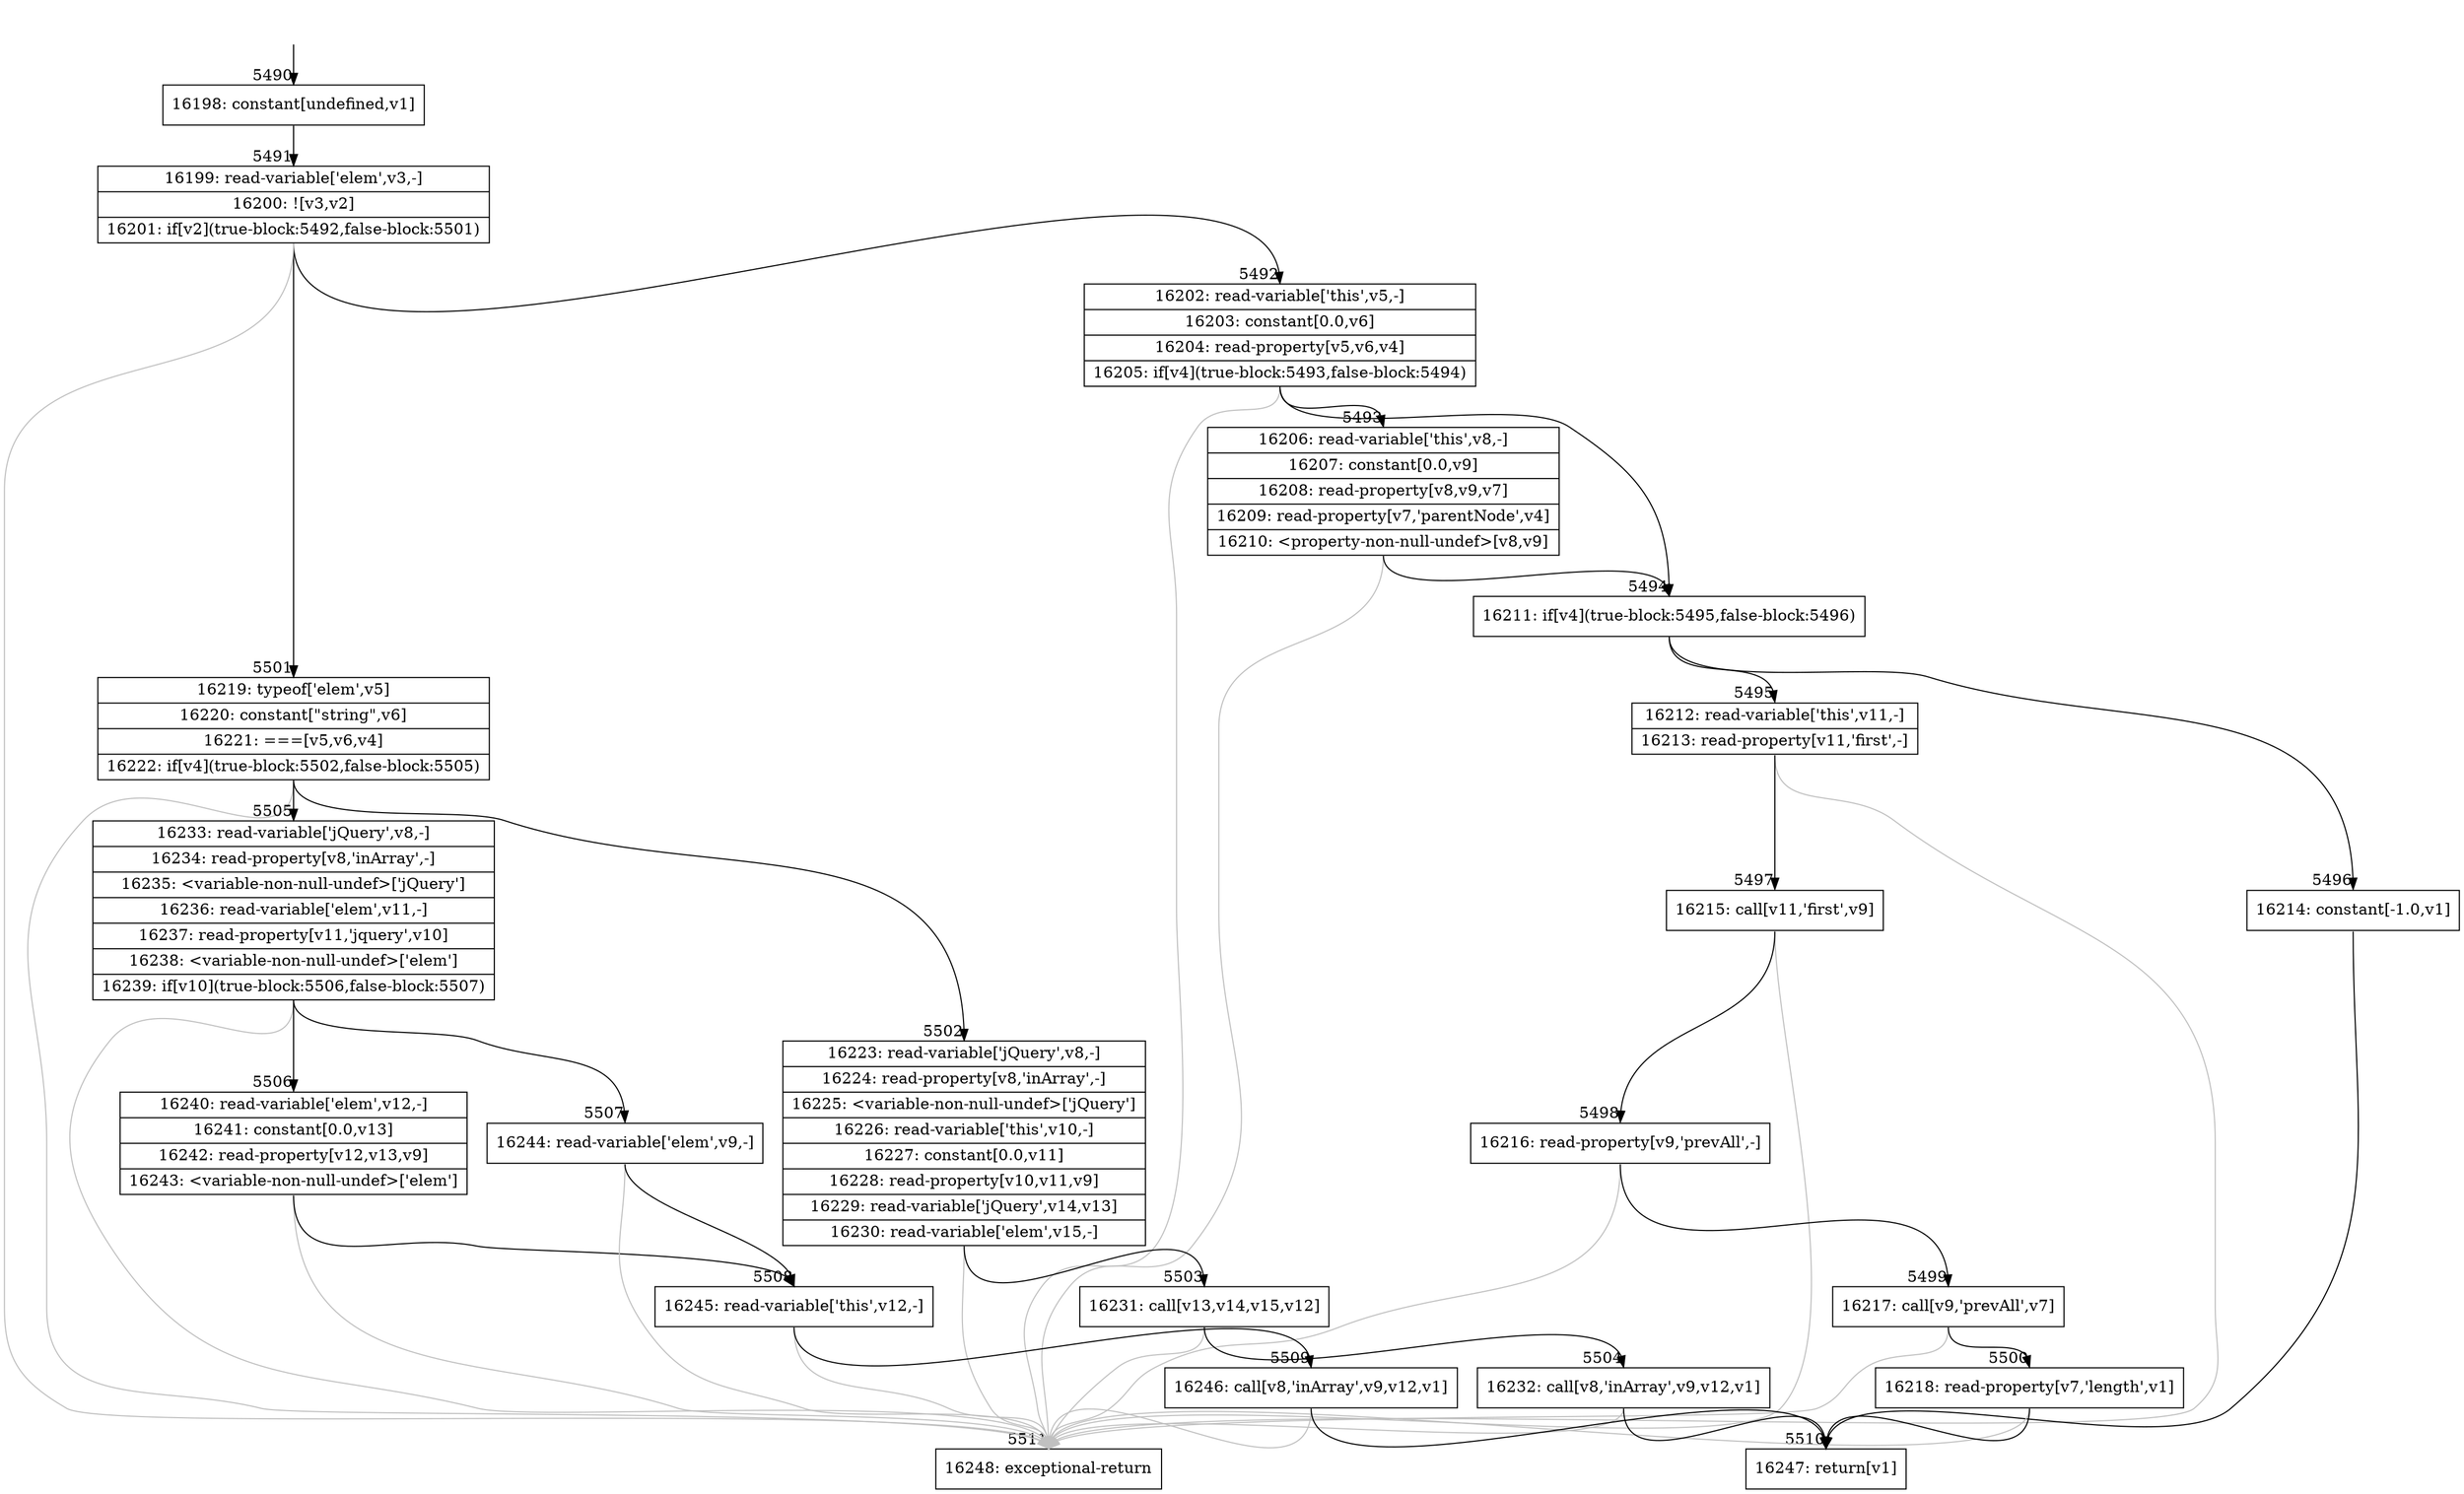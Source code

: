 digraph {
rankdir="TD"
BB_entry346[shape=none,label=""];
BB_entry346 -> BB5490 [tailport=s, headport=n, headlabel="    5490"]
BB5490 [shape=record label="{16198: constant[undefined,v1]}" ] 
BB5490 -> BB5491 [tailport=s, headport=n, headlabel="      5491"]
BB5491 [shape=record label="{16199: read-variable['elem',v3,-]|16200: ![v3,v2]|16201: if[v2](true-block:5492,false-block:5501)}" ] 
BB5491 -> BB5492 [tailport=s, headport=n, headlabel="      5492"]
BB5491 -> BB5501 [tailport=s, headport=n, headlabel="      5501"]
BB5491 -> BB5511 [tailport=s, headport=n, color=gray, headlabel="      5511"]
BB5492 [shape=record label="{16202: read-variable['this',v5,-]|16203: constant[0.0,v6]|16204: read-property[v5,v6,v4]|16205: if[v4](true-block:5493,false-block:5494)}" ] 
BB5492 -> BB5494 [tailport=s, headport=n, headlabel="      5494"]
BB5492 -> BB5493 [tailport=s, headport=n, headlabel="      5493"]
BB5492 -> BB5511 [tailport=s, headport=n, color=gray]
BB5493 [shape=record label="{16206: read-variable['this',v8,-]|16207: constant[0.0,v9]|16208: read-property[v8,v9,v7]|16209: read-property[v7,'parentNode',v4]|16210: \<property-non-null-undef\>[v8,v9]}" ] 
BB5493 -> BB5494 [tailport=s, headport=n]
BB5493 -> BB5511 [tailport=s, headport=n, color=gray]
BB5494 [shape=record label="{16211: if[v4](true-block:5495,false-block:5496)}" ] 
BB5494 -> BB5495 [tailport=s, headport=n, headlabel="      5495"]
BB5494 -> BB5496 [tailport=s, headport=n, headlabel="      5496"]
BB5495 [shape=record label="{16212: read-variable['this',v11,-]|16213: read-property[v11,'first',-]}" ] 
BB5495 -> BB5497 [tailport=s, headport=n, headlabel="      5497"]
BB5495 -> BB5511 [tailport=s, headport=n, color=gray]
BB5496 [shape=record label="{16214: constant[-1.0,v1]}" ] 
BB5496 -> BB5510 [tailport=s, headport=n, headlabel="      5510"]
BB5497 [shape=record label="{16215: call[v11,'first',v9]}" ] 
BB5497 -> BB5498 [tailport=s, headport=n, headlabel="      5498"]
BB5497 -> BB5511 [tailport=s, headport=n, color=gray]
BB5498 [shape=record label="{16216: read-property[v9,'prevAll',-]}" ] 
BB5498 -> BB5499 [tailport=s, headport=n, headlabel="      5499"]
BB5498 -> BB5511 [tailport=s, headport=n, color=gray]
BB5499 [shape=record label="{16217: call[v9,'prevAll',v7]}" ] 
BB5499 -> BB5500 [tailport=s, headport=n, headlabel="      5500"]
BB5499 -> BB5511 [tailport=s, headport=n, color=gray]
BB5500 [shape=record label="{16218: read-property[v7,'length',v1]}" ] 
BB5500 -> BB5510 [tailport=s, headport=n]
BB5500 -> BB5511 [tailport=s, headport=n, color=gray]
BB5501 [shape=record label="{16219: typeof['elem',v5]|16220: constant[\"string\",v6]|16221: ===[v5,v6,v4]|16222: if[v4](true-block:5502,false-block:5505)}" ] 
BB5501 -> BB5502 [tailport=s, headport=n, headlabel="      5502"]
BB5501 -> BB5505 [tailport=s, headport=n, headlabel="      5505"]
BB5501 -> BB5511 [tailport=s, headport=n, color=gray]
BB5502 [shape=record label="{16223: read-variable['jQuery',v8,-]|16224: read-property[v8,'inArray',-]|16225: \<variable-non-null-undef\>['jQuery']|16226: read-variable['this',v10,-]|16227: constant[0.0,v11]|16228: read-property[v10,v11,v9]|16229: read-variable['jQuery',v14,v13]|16230: read-variable['elem',v15,-]}" ] 
BB5502 -> BB5503 [tailport=s, headport=n, headlabel="      5503"]
BB5502 -> BB5511 [tailport=s, headport=n, color=gray]
BB5503 [shape=record label="{16231: call[v13,v14,v15,v12]}" ] 
BB5503 -> BB5504 [tailport=s, headport=n, headlabel="      5504"]
BB5503 -> BB5511 [tailport=s, headport=n, color=gray]
BB5504 [shape=record label="{16232: call[v8,'inArray',v9,v12,v1]}" ] 
BB5504 -> BB5510 [tailport=s, headport=n]
BB5504 -> BB5511 [tailport=s, headport=n, color=gray]
BB5505 [shape=record label="{16233: read-variable['jQuery',v8,-]|16234: read-property[v8,'inArray',-]|16235: \<variable-non-null-undef\>['jQuery']|16236: read-variable['elem',v11,-]|16237: read-property[v11,'jquery',v10]|16238: \<variable-non-null-undef\>['elem']|16239: if[v10](true-block:5506,false-block:5507)}" ] 
BB5505 -> BB5506 [tailport=s, headport=n, headlabel="      5506"]
BB5505 -> BB5507 [tailport=s, headport=n, headlabel="      5507"]
BB5505 -> BB5511 [tailport=s, headport=n, color=gray]
BB5506 [shape=record label="{16240: read-variable['elem',v12,-]|16241: constant[0.0,v13]|16242: read-property[v12,v13,v9]|16243: \<variable-non-null-undef\>['elem']}" ] 
BB5506 -> BB5508 [tailport=s, headport=n, headlabel="      5508"]
BB5506 -> BB5511 [tailport=s, headport=n, color=gray]
BB5507 [shape=record label="{16244: read-variable['elem',v9,-]}" ] 
BB5507 -> BB5508 [tailport=s, headport=n]
BB5507 -> BB5511 [tailport=s, headport=n, color=gray]
BB5508 [shape=record label="{16245: read-variable['this',v12,-]}" ] 
BB5508 -> BB5509 [tailport=s, headport=n, headlabel="      5509"]
BB5508 -> BB5511 [tailport=s, headport=n, color=gray]
BB5509 [shape=record label="{16246: call[v8,'inArray',v9,v12,v1]}" ] 
BB5509 -> BB5510 [tailport=s, headport=n]
BB5509 -> BB5511 [tailport=s, headport=n, color=gray]
BB5510 [shape=record label="{16247: return[v1]}" ] 
BB5511 [shape=record label="{16248: exceptional-return}" ] 
}
